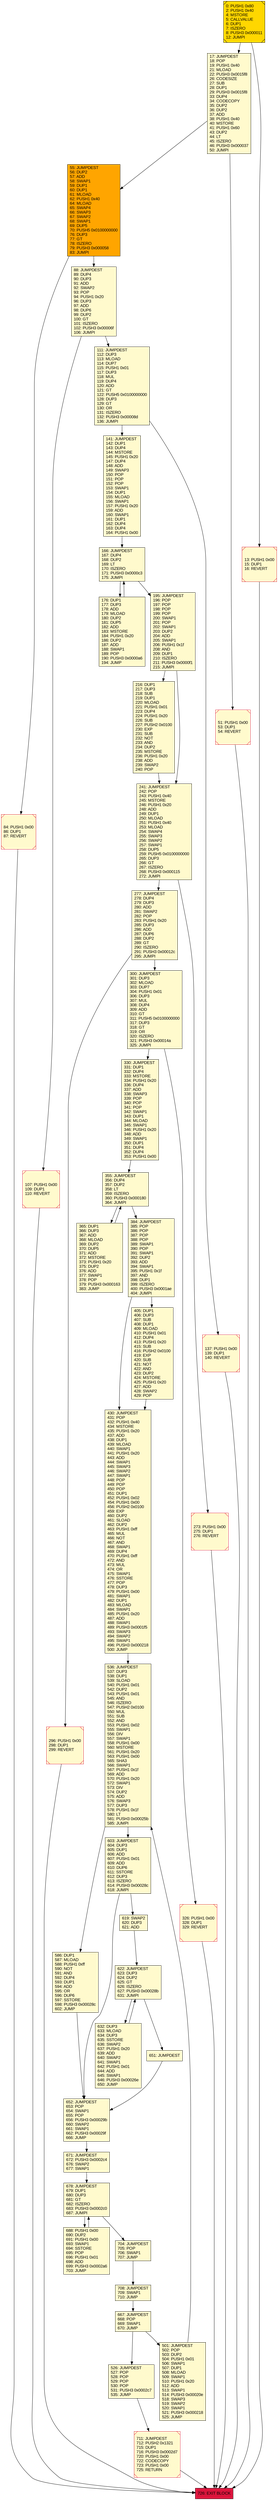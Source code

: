 digraph G {
bgcolor=transparent rankdir=UD;
node [shape=box style=filled color=black fillcolor=white fontname=arial fontcolor=black];
536 [label="536: JUMPDEST\l537: DUP3\l538: DUP1\l539: SLOAD\l540: PUSH1 0x01\l542: DUP2\l543: PUSH1 0x01\l545: AND\l546: ISZERO\l547: PUSH2 0x0100\l550: MUL\l551: SUB\l552: AND\l553: PUSH1 0x02\l555: SWAP1\l556: DIV\l557: SWAP1\l558: PUSH1 0x00\l560: MSTORE\l561: PUSH1 0x20\l563: PUSH1 0x00\l565: SHA3\l566: SWAP1\l567: PUSH1 0x1f\l569: ADD\l570: PUSH1 0x20\l572: SWAP1\l573: DIV\l574: DUP2\l575: ADD\l576: SWAP3\l577: DUP3\l578: PUSH1 0x1f\l580: LT\l581: PUSH3 0x00025b\l585: JUMPI\l" fillcolor=lemonchiffon ];
55 [label="55: JUMPDEST\l56: DUP2\l57: ADD\l58: SWAP1\l59: DUP1\l60: DUP1\l61: MLOAD\l62: PUSH1 0x40\l64: MLOAD\l65: SWAP4\l66: SWAP3\l67: SWAP2\l68: SWAP1\l69: DUP5\l70: PUSH5 0x0100000000\l76: DUP3\l77: GT\l78: ISZERO\l79: PUSH3 0x000058\l83: JUMPI\l" fillcolor=orange ];
586 [label="586: DUP1\l587: MLOAD\l588: PUSH1 0xff\l590: NOT\l591: AND\l592: DUP4\l593: DUP1\l594: ADD\l595: OR\l596: DUP6\l597: SSTORE\l598: PUSH3 0x00028c\l602: JUMP\l" fillcolor=lemonchiffon ];
651 [label="651: JUMPDEST\l" fillcolor=lemonchiffon ];
296 [label="296: PUSH1 0x00\l298: DUP1\l299: REVERT\l" fillcolor=lemonchiffon shape=Msquare color=crimson ];
107 [label="107: PUSH1 0x00\l109: DUP1\l110: REVERT\l" fillcolor=lemonchiffon shape=Msquare color=crimson ];
300 [label="300: JUMPDEST\l301: DUP3\l302: MLOAD\l303: DUP7\l304: PUSH1 0x01\l306: DUP3\l307: MUL\l308: DUP4\l309: ADD\l310: GT\l311: PUSH5 0x0100000000\l317: DUP3\l318: GT\l319: OR\l320: ISZERO\l321: PUSH3 0x00014a\l325: JUMPI\l" fillcolor=lemonchiffon ];
365 [label="365: DUP1\l366: DUP3\l367: ADD\l368: MLOAD\l369: DUP2\l370: DUP5\l371: ADD\l372: MSTORE\l373: PUSH1 0x20\l375: DUP2\l376: ADD\l377: SWAP1\l378: POP\l379: PUSH3 0x000163\l383: JUMP\l" fillcolor=lemonchiffon ];
667 [label="667: JUMPDEST\l668: POP\l669: SWAP1\l670: JUMP\l" fillcolor=lemonchiffon ];
17 [label="17: JUMPDEST\l18: POP\l19: PUSH1 0x40\l21: MLOAD\l22: PUSH3 0x0015f8\l26: CODESIZE\l27: SUB\l28: DUP1\l29: PUSH3 0x0015f8\l33: DUP4\l34: CODECOPY\l35: DUP2\l36: DUP2\l37: ADD\l38: PUSH1 0x40\l40: MSTORE\l41: PUSH1 0x60\l43: DUP2\l44: LT\l45: ISZERO\l46: PUSH3 0x000037\l50: JUMPI\l" fillcolor=lemonchiffon ];
277 [label="277: JUMPDEST\l278: DUP4\l279: DUP3\l280: ADD\l281: SWAP2\l282: POP\l283: PUSH1 0x20\l285: DUP3\l286: ADD\l287: DUP6\l288: DUP2\l289: GT\l290: ISZERO\l291: PUSH3 0x00012c\l295: JUMPI\l" fillcolor=lemonchiffon ];
355 [label="355: JUMPDEST\l356: DUP4\l357: DUP2\l358: LT\l359: ISZERO\l360: PUSH3 0x000180\l364: JUMPI\l" fillcolor=lemonchiffon ];
678 [label="678: JUMPDEST\l679: DUP1\l680: DUP3\l681: GT\l682: ISZERO\l683: PUSH3 0x0002c0\l687: JUMPI\l" fillcolor=lemonchiffon ];
166 [label="166: JUMPDEST\l167: DUP4\l168: DUP2\l169: LT\l170: ISZERO\l171: PUSH3 0x0000c3\l175: JUMPI\l" fillcolor=lemonchiffon ];
688 [label="688: PUSH1 0x00\l690: DUP2\l691: PUSH1 0x00\l693: SWAP1\l694: SSTORE\l695: POP\l696: PUSH1 0x01\l698: ADD\l699: PUSH3 0x0002a6\l703: JUMP\l" fillcolor=lemonchiffon ];
384 [label="384: JUMPDEST\l385: POP\l386: POP\l387: POP\l388: POP\l389: SWAP1\l390: POP\l391: SWAP1\l392: DUP2\l393: ADD\l394: SWAP1\l395: PUSH1 0x1f\l397: AND\l398: DUP1\l399: ISZERO\l400: PUSH3 0x0001ae\l404: JUMPI\l" fillcolor=lemonchiffon ];
704 [label="704: JUMPDEST\l705: POP\l706: SWAP1\l707: JUMP\l" fillcolor=lemonchiffon ];
51 [label="51: PUSH1 0x00\l53: DUP1\l54: REVERT\l" fillcolor=lemonchiffon shape=Msquare color=crimson ];
0 [label="0: PUSH1 0x80\l2: PUSH1 0x40\l4: MSTORE\l5: CALLVALUE\l6: DUP1\l7: ISZERO\l8: PUSH3 0x000011\l12: JUMPI\l" fillcolor=lemonchiffon shape=Msquare fillcolor=gold ];
216 [label="216: DUP1\l217: DUP3\l218: SUB\l219: DUP1\l220: MLOAD\l221: PUSH1 0x01\l223: DUP4\l224: PUSH1 0x20\l226: SUB\l227: PUSH2 0x0100\l230: EXP\l231: SUB\l232: NOT\l233: AND\l234: DUP2\l235: MSTORE\l236: PUSH1 0x20\l238: ADD\l239: SWAP2\l240: POP\l" fillcolor=lemonchiffon ];
726 [label="726: EXIT BLOCK\l" fillcolor=crimson ];
603 [label="603: JUMPDEST\l604: DUP3\l605: DUP1\l606: ADD\l607: PUSH1 0x01\l609: ADD\l610: DUP6\l611: SSTORE\l612: DUP3\l613: ISZERO\l614: PUSH3 0x00028c\l618: JUMPI\l" fillcolor=lemonchiffon ];
652 [label="652: JUMPDEST\l653: POP\l654: SWAP1\l655: POP\l656: PUSH3 0x00029b\l660: SWAP2\l661: SWAP1\l662: PUSH3 0x00029f\l666: JUMP\l" fillcolor=lemonchiffon ];
501 [label="501: JUMPDEST\l502: POP\l503: DUP2\l504: PUSH1 0x01\l506: SWAP1\l507: DUP1\l508: MLOAD\l509: SWAP1\l510: PUSH1 0x20\l512: ADD\l513: SWAP1\l514: PUSH3 0x00020e\l518: SWAP3\l519: SWAP2\l520: SWAP1\l521: PUSH3 0x000218\l525: JUMP\l" fillcolor=lemonchiffon ];
526 [label="526: JUMPDEST\l527: POP\l528: POP\l529: POP\l530: POP\l531: PUSH3 0x0002c7\l535: JUMP\l" fillcolor=lemonchiffon ];
430 [label="430: JUMPDEST\l431: POP\l432: PUSH1 0x40\l434: MSTORE\l435: PUSH1 0x20\l437: ADD\l438: DUP1\l439: MLOAD\l440: SWAP1\l441: PUSH1 0x20\l443: ADD\l444: SWAP1\l445: SWAP3\l446: SWAP2\l447: SWAP1\l448: POP\l449: POP\l450: POP\l451: DUP1\l452: PUSH1 0x02\l454: PUSH1 0x00\l456: PUSH2 0x0100\l459: EXP\l460: DUP2\l461: SLOAD\l462: DUP2\l463: PUSH1 0xff\l465: MUL\l466: NOT\l467: AND\l468: SWAP1\l469: DUP4\l470: PUSH1 0xff\l472: AND\l473: MUL\l474: OR\l475: SWAP1\l476: SSTORE\l477: POP\l478: DUP3\l479: PUSH1 0x00\l481: SWAP1\l482: DUP1\l483: MLOAD\l484: SWAP1\l485: PUSH1 0x20\l487: ADD\l488: SWAP1\l489: PUSH3 0x0001f5\l493: SWAP3\l494: SWAP2\l495: SWAP1\l496: PUSH3 0x000218\l500: JUMP\l" fillcolor=lemonchiffon ];
671 [label="671: JUMPDEST\l672: PUSH3 0x0002c4\l676: SWAP2\l677: SWAP1\l" fillcolor=lemonchiffon ];
405 [label="405: DUP1\l406: DUP3\l407: SUB\l408: DUP1\l409: MLOAD\l410: PUSH1 0x01\l412: DUP4\l413: PUSH1 0x20\l415: SUB\l416: PUSH2 0x0100\l419: EXP\l420: SUB\l421: NOT\l422: AND\l423: DUP2\l424: MSTORE\l425: PUSH1 0x20\l427: ADD\l428: SWAP2\l429: POP\l" fillcolor=lemonchiffon ];
141 [label="141: JUMPDEST\l142: DUP1\l143: DUP4\l144: MSTORE\l145: PUSH1 0x20\l147: DUP4\l148: ADD\l149: SWAP3\l150: POP\l151: POP\l152: POP\l153: SWAP1\l154: DUP1\l155: MLOAD\l156: SWAP1\l157: PUSH1 0x20\l159: ADD\l160: SWAP1\l161: DUP1\l162: DUP4\l163: DUP4\l164: PUSH1 0x00\l" fillcolor=lemonchiffon ];
176 [label="176: DUP1\l177: DUP3\l178: ADD\l179: MLOAD\l180: DUP2\l181: DUP5\l182: ADD\l183: MSTORE\l184: PUSH1 0x20\l186: DUP2\l187: ADD\l188: SWAP1\l189: POP\l190: PUSH3 0x0000a6\l194: JUMP\l" fillcolor=lemonchiffon ];
195 [label="195: JUMPDEST\l196: POP\l197: POP\l198: POP\l199: POP\l200: SWAP1\l201: POP\l202: SWAP1\l203: DUP2\l204: ADD\l205: SWAP1\l206: PUSH1 0x1f\l208: AND\l209: DUP1\l210: ISZERO\l211: PUSH3 0x0000f1\l215: JUMPI\l" fillcolor=lemonchiffon ];
330 [label="330: JUMPDEST\l331: DUP1\l332: DUP4\l333: MSTORE\l334: PUSH1 0x20\l336: DUP4\l337: ADD\l338: SWAP3\l339: POP\l340: POP\l341: POP\l342: SWAP1\l343: DUP1\l344: MLOAD\l345: SWAP1\l346: PUSH1 0x20\l348: ADD\l349: SWAP1\l350: DUP1\l351: DUP4\l352: DUP4\l353: PUSH1 0x00\l" fillcolor=lemonchiffon ];
326 [label="326: PUSH1 0x00\l328: DUP1\l329: REVERT\l" fillcolor=lemonchiffon shape=Msquare color=crimson ];
137 [label="137: PUSH1 0x00\l139: DUP1\l140: REVERT\l" fillcolor=lemonchiffon shape=Msquare color=crimson ];
619 [label="619: SWAP2\l620: DUP3\l621: ADD\l" fillcolor=lemonchiffon ];
711 [label="711: JUMPDEST\l712: PUSH2 0x1321\l715: DUP1\l716: PUSH3 0x0002d7\l720: PUSH1 0x00\l722: CODECOPY\l723: PUSH1 0x00\l725: RETURN\l" fillcolor=lemonchiffon shape=Msquare color=crimson ];
13 [label="13: PUSH1 0x00\l15: DUP1\l16: REVERT\l" fillcolor=lemonchiffon shape=Msquare color=crimson ];
273 [label="273: PUSH1 0x00\l275: DUP1\l276: REVERT\l" fillcolor=lemonchiffon shape=Msquare color=crimson ];
708 [label="708: JUMPDEST\l709: SWAP1\l710: JUMP\l" fillcolor=lemonchiffon ];
84 [label="84: PUSH1 0x00\l86: DUP1\l87: REVERT\l" fillcolor=lemonchiffon shape=Msquare color=crimson ];
88 [label="88: JUMPDEST\l89: DUP4\l90: DUP3\l91: ADD\l92: SWAP2\l93: POP\l94: PUSH1 0x20\l96: DUP3\l97: ADD\l98: DUP6\l99: DUP2\l100: GT\l101: ISZERO\l102: PUSH3 0x00006f\l106: JUMPI\l" fillcolor=lemonchiffon ];
632 [label="632: DUP3\l633: MLOAD\l634: DUP3\l635: SSTORE\l636: SWAP2\l637: PUSH1 0x20\l639: ADD\l640: SWAP2\l641: SWAP1\l642: PUSH1 0x01\l644: ADD\l645: SWAP1\l646: PUSH3 0x00026e\l650: JUMP\l" fillcolor=lemonchiffon ];
111 [label="111: JUMPDEST\l112: DUP3\l113: MLOAD\l114: DUP7\l115: PUSH1 0x01\l117: DUP3\l118: MUL\l119: DUP4\l120: ADD\l121: GT\l122: PUSH5 0x0100000000\l128: DUP3\l129: GT\l130: OR\l131: ISZERO\l132: PUSH3 0x00008d\l136: JUMPI\l" fillcolor=lemonchiffon ];
241 [label="241: JUMPDEST\l242: POP\l243: PUSH1 0x40\l245: MSTORE\l246: PUSH1 0x20\l248: ADD\l249: DUP1\l250: MLOAD\l251: PUSH1 0x40\l253: MLOAD\l254: SWAP4\l255: SWAP3\l256: SWAP2\l257: SWAP1\l258: DUP5\l259: PUSH5 0x0100000000\l265: DUP3\l266: GT\l267: ISZERO\l268: PUSH3 0x000115\l272: JUMPI\l" fillcolor=lemonchiffon ];
622 [label="622: JUMPDEST\l623: DUP3\l624: DUP2\l625: GT\l626: ISZERO\l627: PUSH3 0x00028b\l631: JUMPI\l" fillcolor=lemonchiffon ];
405 -> 430;
277 -> 300;
355 -> 365;
365 -> 355;
652 -> 671;
241 -> 273;
17 -> 55;
667 -> 526;
111 -> 137;
667 -> 501;
671 -> 678;
619 -> 622;
536 -> 603;
501 -> 536;
107 -> 726;
586 -> 652;
0 -> 17;
678 -> 704;
84 -> 726;
330 -> 355;
166 -> 176;
176 -> 166;
300 -> 326;
603 -> 619;
326 -> 726;
526 -> 711;
195 -> 216;
55 -> 84;
55 -> 88;
622 -> 651;
708 -> 667;
711 -> 726;
88 -> 107;
603 -> 652;
678 -> 688;
688 -> 678;
51 -> 726;
536 -> 586;
277 -> 296;
622 -> 632;
632 -> 622;
88 -> 111;
384 -> 430;
384 -> 405;
111 -> 141;
17 -> 51;
430 -> 536;
355 -> 384;
195 -> 241;
296 -> 726;
651 -> 652;
704 -> 708;
273 -> 726;
216 -> 241;
166 -> 195;
300 -> 330;
141 -> 166;
241 -> 277;
13 -> 726;
137 -> 726;
0 -> 13;
}